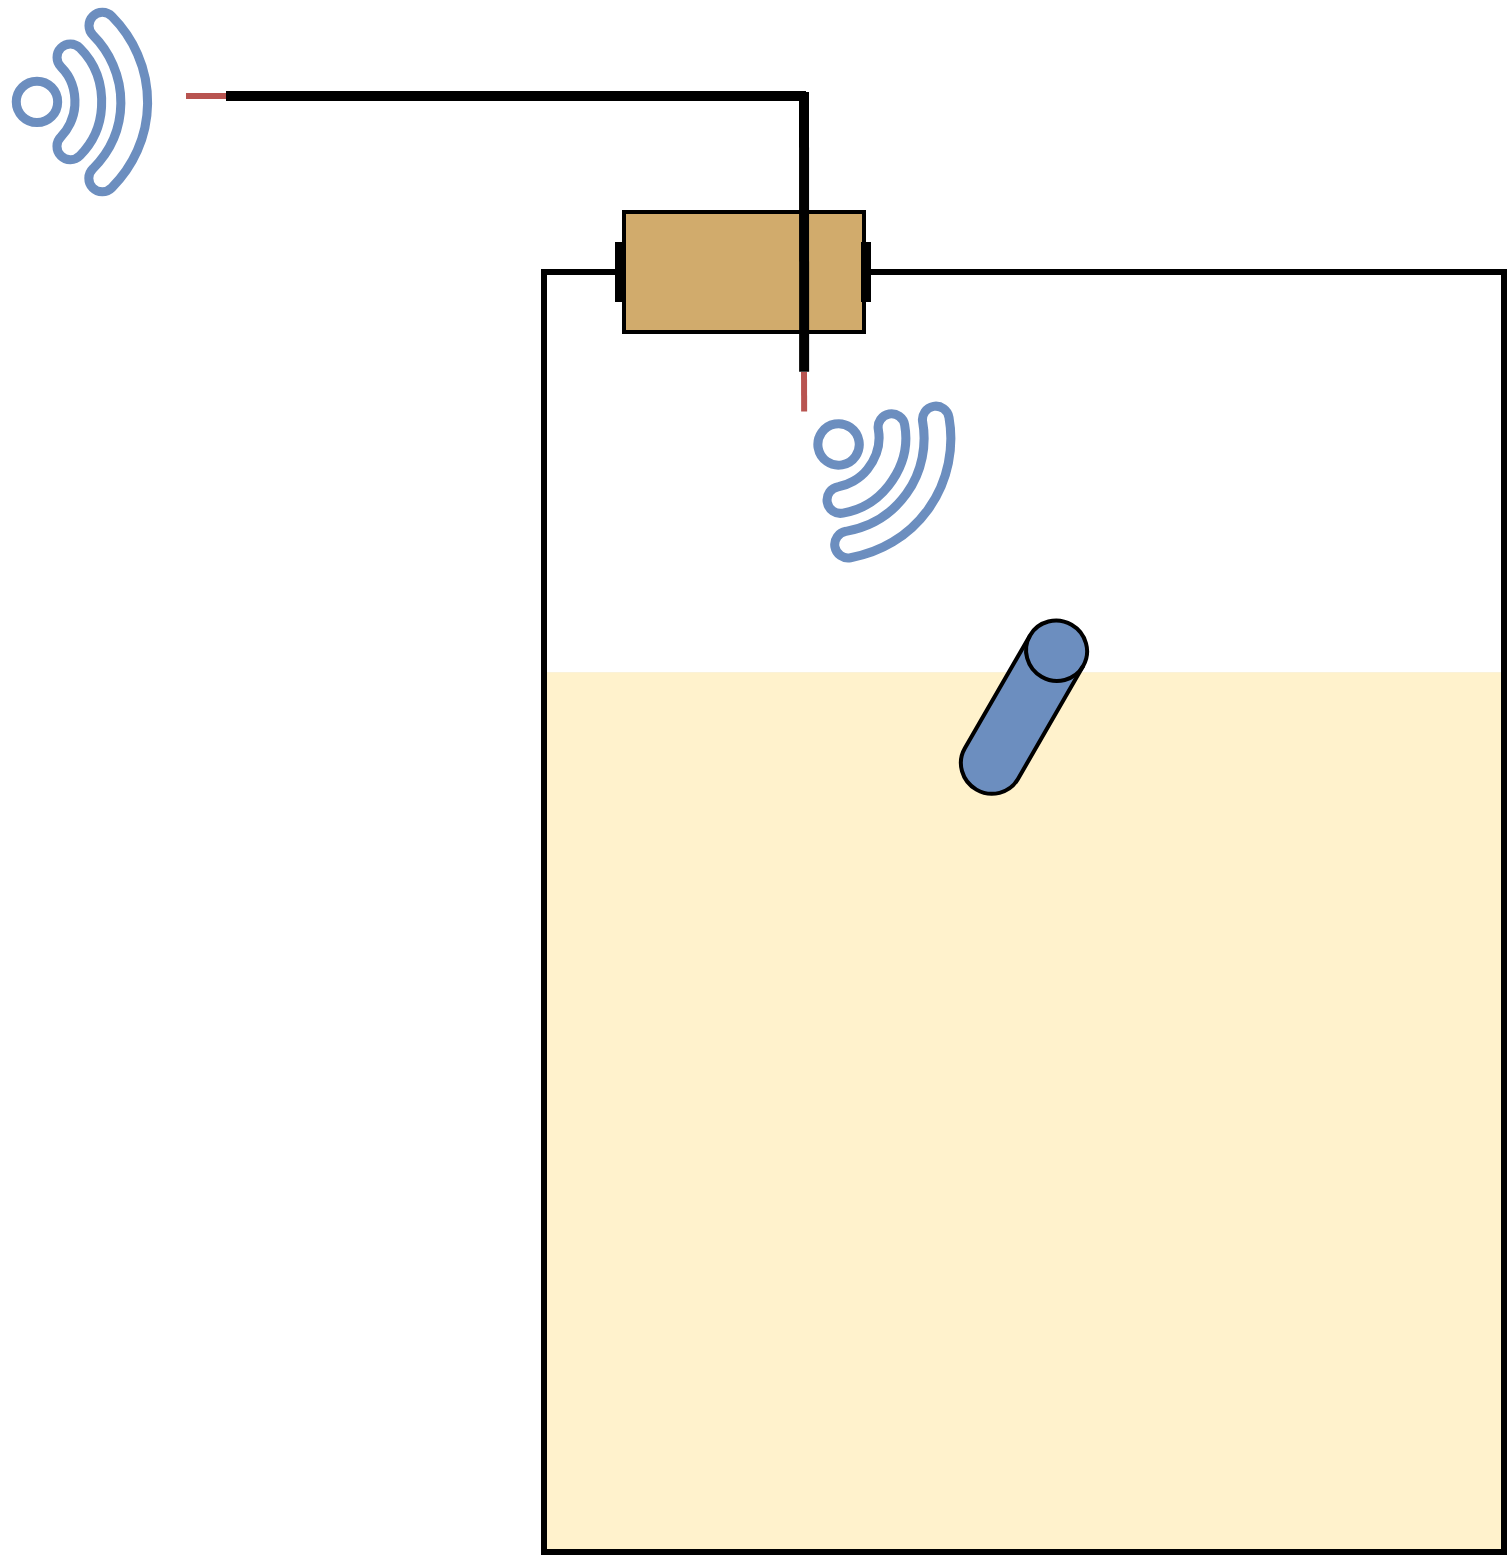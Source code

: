 <mxfile scale="1" border="20">
    <diagram id="YG7aDeRsykVDrw14-jBi" name="Page-1">
        <mxGraphModel dx="2132" dy="2333" grid="1" gridSize="10" guides="1" tooltips="1" connect="1" arrows="1" fold="1" page="1" pageScale="1" pageWidth="827" pageHeight="1169" math="0" shadow="0">
            <root>
                <mxCell id="0"/>
                <mxCell id="1" parent="0"/>
                <mxCell id="4" value="" style="rounded=0;whiteSpace=wrap;html=1;fillColor=#fff2cc;strokeColor=#d6b656;strokeWidth=0;" parent="1" vertex="1">
                    <mxGeometry x="240" y="320" width="480" height="440" as="geometry"/>
                </mxCell>
                <mxCell id="3" value="" style="rounded=0;whiteSpace=wrap;html=1;strokeWidth=3;fillColor=none;" parent="1" vertex="1">
                    <mxGeometry x="240" y="120" width="480" height="640" as="geometry"/>
                </mxCell>
                <mxCell id="5" value="" style="rounded=0;whiteSpace=wrap;html=1;strokeWidth=2;fillColor=#D1AB6C;perimeterSpacing=0;" parent="1" vertex="1">
                    <mxGeometry x="280" y="90" width="120" height="60" as="geometry"/>
                </mxCell>
                <mxCell id="6" value="" style="endArrow=none;html=1;strokeWidth=5;entryX=0;entryY=0.75;entryDx=0;entryDy=0;exitX=0;exitY=0.25;exitDx=0;exitDy=0;" parent="1" edge="1">
                    <mxGeometry width="50" height="50" relative="1" as="geometry">
                        <mxPoint x="278" y="105" as="sourcePoint"/>
                        <mxPoint x="278" y="135" as="targetPoint"/>
                    </mxGeometry>
                </mxCell>
                <mxCell id="7" value="" style="endArrow=none;html=1;strokeWidth=5;entryX=0;entryY=0.75;entryDx=0;entryDy=0;exitX=0;exitY=0.25;exitDx=0;exitDy=0;" parent="1" edge="1">
                    <mxGeometry width="50" height="50" relative="1" as="geometry">
                        <mxPoint x="401" y="105" as="sourcePoint"/>
                        <mxPoint x="401" y="135" as="targetPoint"/>
                    </mxGeometry>
                </mxCell>
                <mxCell id="8" value="" style="endArrow=none;html=1;strokeWidth=5;exitX=0.271;exitY=0.078;exitDx=0;exitDy=0;exitPerimeter=0;" parent="1" source="3" edge="1">
                    <mxGeometry width="50" height="50" relative="1" as="geometry">
                        <mxPoint x="420" y="80" as="sourcePoint"/>
                        <mxPoint x="370" y="30" as="targetPoint"/>
                    </mxGeometry>
                </mxCell>
                <mxCell id="9" value="" style="endArrow=none;html=1;strokeWidth=5;" parent="1" edge="1">
                    <mxGeometry width="50" height="50" relative="1" as="geometry">
                        <mxPoint x="81" y="32" as="sourcePoint"/>
                        <mxPoint x="371" y="32" as="targetPoint"/>
                    </mxGeometry>
                </mxCell>
                <mxCell id="10" value="" style="endArrow=none;html=1;strokeWidth=3;fillColor=#f8cecc;strokeColor=#b85450;" parent="1" edge="1">
                    <mxGeometry width="50" height="50" relative="1" as="geometry">
                        <mxPoint x="61" y="32" as="sourcePoint"/>
                        <mxPoint x="81" y="32" as="targetPoint"/>
                    </mxGeometry>
                </mxCell>
                <mxCell id="11" value="" style="endArrow=none;html=1;strokeWidth=3;fillColor=#f8cecc;strokeColor=#b85450;exitX=0.271;exitY=0.109;exitDx=0;exitDy=0;exitPerimeter=0;" parent="1" source="3" edge="1">
                    <mxGeometry width="50" height="50" relative="1" as="geometry">
                        <mxPoint x="70" y="40" as="sourcePoint"/>
                        <mxPoint x="370" y="170" as="targetPoint"/>
                    </mxGeometry>
                </mxCell>
                <mxCell id="12" value="" style="sketch=0;pointerEvents=1;shadow=0;dashed=0;html=1;strokeColor=#6c8ebf;fillColor=#6c8ebf;aspect=fixed;labelPosition=center;verticalLabelPosition=bottom;verticalAlign=top;align=center;outlineConnect=0;shape=mxgraph.vvd.wi_fi;strokeWidth=2;rotation=45;" parent="1" vertex="1">
                    <mxGeometry x="-15.86" width="70" height="70" as="geometry"/>
                </mxCell>
                <mxCell id="13" value="" style="sketch=0;pointerEvents=1;shadow=0;dashed=0;html=1;strokeColor=#6c8ebf;fillColor=#6c8ebf;aspect=fixed;labelPosition=center;verticalLabelPosition=bottom;verticalAlign=top;align=center;outlineConnect=0;shape=mxgraph.vvd.wi_fi;strokeWidth=2;rotation=80;" parent="1" vertex="1">
                    <mxGeometry x="379" y="190" width="70" height="70" as="geometry"/>
                </mxCell>
                <mxCell id="14" value="" style="shape=cylinder3;whiteSpace=wrap;html=1;boundedLbl=1;backgroundOutline=1;size=15;strokeWidth=2;fillColor=#6c8ebf;rotation=30;strokeColor=#000000;" parent="1" vertex="1">
                    <mxGeometry x="464.66" y="290" width="30.67" height="95.18" as="geometry"/>
                </mxCell>
            </root>
        </mxGraphModel>
    </diagram>
</mxfile>